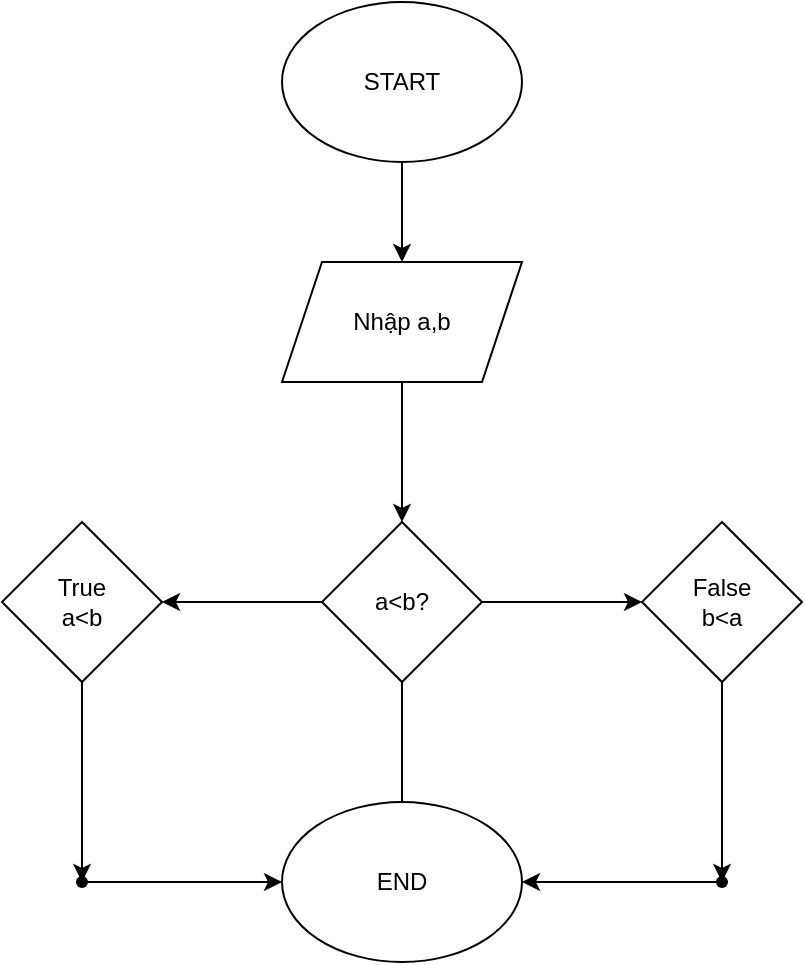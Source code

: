 <mxfile version="24.8.6">
  <diagram id="C5RBs43oDa-KdzZeNtuy" name="Page-1">
    <mxGraphModel dx="1050" dy="1691" grid="1" gridSize="10" guides="1" tooltips="1" connect="1" arrows="1" fold="1" page="1" pageScale="1" pageWidth="827" pageHeight="1169" math="0" shadow="0">
      <root>
        <mxCell id="WIyWlLk6GJQsqaUBKTNV-0" />
        <mxCell id="WIyWlLk6GJQsqaUBKTNV-1" parent="WIyWlLk6GJQsqaUBKTNV-0" />
        <mxCell id="kqcIpFC9SLbATLq8nfYY-9" value="" style="edgeStyle=orthogonalEdgeStyle;rounded=0;orthogonalLoop=1;jettySize=auto;html=1;" edge="1" parent="WIyWlLk6GJQsqaUBKTNV-1" source="kqcIpFC9SLbATLq8nfYY-0" target="kqcIpFC9SLbATLq8nfYY-8">
          <mxGeometry relative="1" as="geometry" />
        </mxCell>
        <mxCell id="kqcIpFC9SLbATLq8nfYY-0" value="START" style="ellipse;whiteSpace=wrap;html=1;" vertex="1" parent="WIyWlLk6GJQsqaUBKTNV-1">
          <mxGeometry x="320" y="-480" width="120" height="80" as="geometry" />
        </mxCell>
        <mxCell id="kqcIpFC9SLbATLq8nfYY-13" value="" style="edgeStyle=orthogonalEdgeStyle;rounded=0;orthogonalLoop=1;jettySize=auto;html=1;" edge="1" parent="WIyWlLk6GJQsqaUBKTNV-1" source="kqcIpFC9SLbATLq8nfYY-8" target="kqcIpFC9SLbATLq8nfYY-12">
          <mxGeometry relative="1" as="geometry" />
        </mxCell>
        <mxCell id="kqcIpFC9SLbATLq8nfYY-8" value="Nhập a,b" style="shape=parallelogram;perimeter=parallelogramPerimeter;whiteSpace=wrap;html=1;fixedSize=1;" vertex="1" parent="WIyWlLk6GJQsqaUBKTNV-1">
          <mxGeometry x="320" y="-350" width="120" height="60" as="geometry" />
        </mxCell>
        <mxCell id="kqcIpFC9SLbATLq8nfYY-15" value="" style="edgeStyle=orthogonalEdgeStyle;rounded=0;orthogonalLoop=1;jettySize=auto;html=1;" edge="1" parent="WIyWlLk6GJQsqaUBKTNV-1" source="kqcIpFC9SLbATLq8nfYY-12" target="kqcIpFC9SLbATLq8nfYY-14">
          <mxGeometry relative="1" as="geometry" />
        </mxCell>
        <mxCell id="kqcIpFC9SLbATLq8nfYY-17" value="" style="edgeStyle=orthogonalEdgeStyle;rounded=0;orthogonalLoop=1;jettySize=auto;html=1;" edge="1" parent="WIyWlLk6GJQsqaUBKTNV-1" source="kqcIpFC9SLbATLq8nfYY-12" target="kqcIpFC9SLbATLq8nfYY-16">
          <mxGeometry relative="1" as="geometry" />
        </mxCell>
        <mxCell id="kqcIpFC9SLbATLq8nfYY-21" value="" style="edgeStyle=orthogonalEdgeStyle;rounded=0;orthogonalLoop=1;jettySize=auto;html=1;" edge="1" parent="WIyWlLk6GJQsqaUBKTNV-1" source="kqcIpFC9SLbATLq8nfYY-12">
          <mxGeometry relative="1" as="geometry">
            <mxPoint x="380" y="-60" as="targetPoint" />
          </mxGeometry>
        </mxCell>
        <mxCell id="kqcIpFC9SLbATLq8nfYY-12" value="a&amp;lt;b?" style="rhombus;whiteSpace=wrap;html=1;" vertex="1" parent="WIyWlLk6GJQsqaUBKTNV-1">
          <mxGeometry x="340" y="-220" width="80" height="80" as="geometry" />
        </mxCell>
        <mxCell id="kqcIpFC9SLbATLq8nfYY-28" value="" style="edgeStyle=orthogonalEdgeStyle;rounded=0;orthogonalLoop=1;jettySize=auto;html=1;" edge="1" parent="WIyWlLk6GJQsqaUBKTNV-1" source="kqcIpFC9SLbATLq8nfYY-14" target="kqcIpFC9SLbATLq8nfYY-27">
          <mxGeometry relative="1" as="geometry" />
        </mxCell>
        <mxCell id="kqcIpFC9SLbATLq8nfYY-14" value="True&lt;div&gt;a&amp;lt;b&lt;/div&gt;" style="rhombus;whiteSpace=wrap;html=1;" vertex="1" parent="WIyWlLk6GJQsqaUBKTNV-1">
          <mxGeometry x="180" y="-220" width="80" height="80" as="geometry" />
        </mxCell>
        <mxCell id="kqcIpFC9SLbATLq8nfYY-24" value="" style="edgeStyle=orthogonalEdgeStyle;rounded=0;orthogonalLoop=1;jettySize=auto;html=1;" edge="1" parent="WIyWlLk6GJQsqaUBKTNV-1" source="kqcIpFC9SLbATLq8nfYY-16" target="kqcIpFC9SLbATLq8nfYY-23">
          <mxGeometry relative="1" as="geometry" />
        </mxCell>
        <mxCell id="kqcIpFC9SLbATLq8nfYY-16" value="False&lt;div&gt;b&amp;lt;a&lt;/div&gt;" style="rhombus;whiteSpace=wrap;html=1;" vertex="1" parent="WIyWlLk6GJQsqaUBKTNV-1">
          <mxGeometry x="500" y="-220" width="80" height="80" as="geometry" />
        </mxCell>
        <mxCell id="kqcIpFC9SLbATLq8nfYY-22" value="END" style="ellipse;whiteSpace=wrap;html=1;" vertex="1" parent="WIyWlLk6GJQsqaUBKTNV-1">
          <mxGeometry x="320" y="-80" width="120" height="80" as="geometry" />
        </mxCell>
        <mxCell id="kqcIpFC9SLbATLq8nfYY-26" value="" style="edgeStyle=orthogonalEdgeStyle;rounded=0;orthogonalLoop=1;jettySize=auto;html=1;" edge="1" parent="WIyWlLk6GJQsqaUBKTNV-1" source="kqcIpFC9SLbATLq8nfYY-23" target="kqcIpFC9SLbATLq8nfYY-22">
          <mxGeometry relative="1" as="geometry" />
        </mxCell>
        <mxCell id="kqcIpFC9SLbATLq8nfYY-23" value="" style="shape=waypoint;sketch=0;size=6;pointerEvents=1;points=[];fillColor=default;resizable=0;rotatable=0;perimeter=centerPerimeter;snapToPoint=1;" vertex="1" parent="WIyWlLk6GJQsqaUBKTNV-1">
          <mxGeometry x="530" y="-50" width="20" height="20" as="geometry" />
        </mxCell>
        <mxCell id="kqcIpFC9SLbATLq8nfYY-29" value="" style="edgeStyle=orthogonalEdgeStyle;rounded=0;orthogonalLoop=1;jettySize=auto;html=1;" edge="1" parent="WIyWlLk6GJQsqaUBKTNV-1" source="kqcIpFC9SLbATLq8nfYY-27" target="kqcIpFC9SLbATLq8nfYY-22">
          <mxGeometry relative="1" as="geometry" />
        </mxCell>
        <mxCell id="kqcIpFC9SLbATLq8nfYY-27" value="" style="shape=waypoint;sketch=0;size=6;pointerEvents=1;points=[];fillColor=default;resizable=0;rotatable=0;perimeter=centerPerimeter;snapToPoint=1;" vertex="1" parent="WIyWlLk6GJQsqaUBKTNV-1">
          <mxGeometry x="210" y="-50" width="20" height="20" as="geometry" />
        </mxCell>
      </root>
    </mxGraphModel>
  </diagram>
</mxfile>
